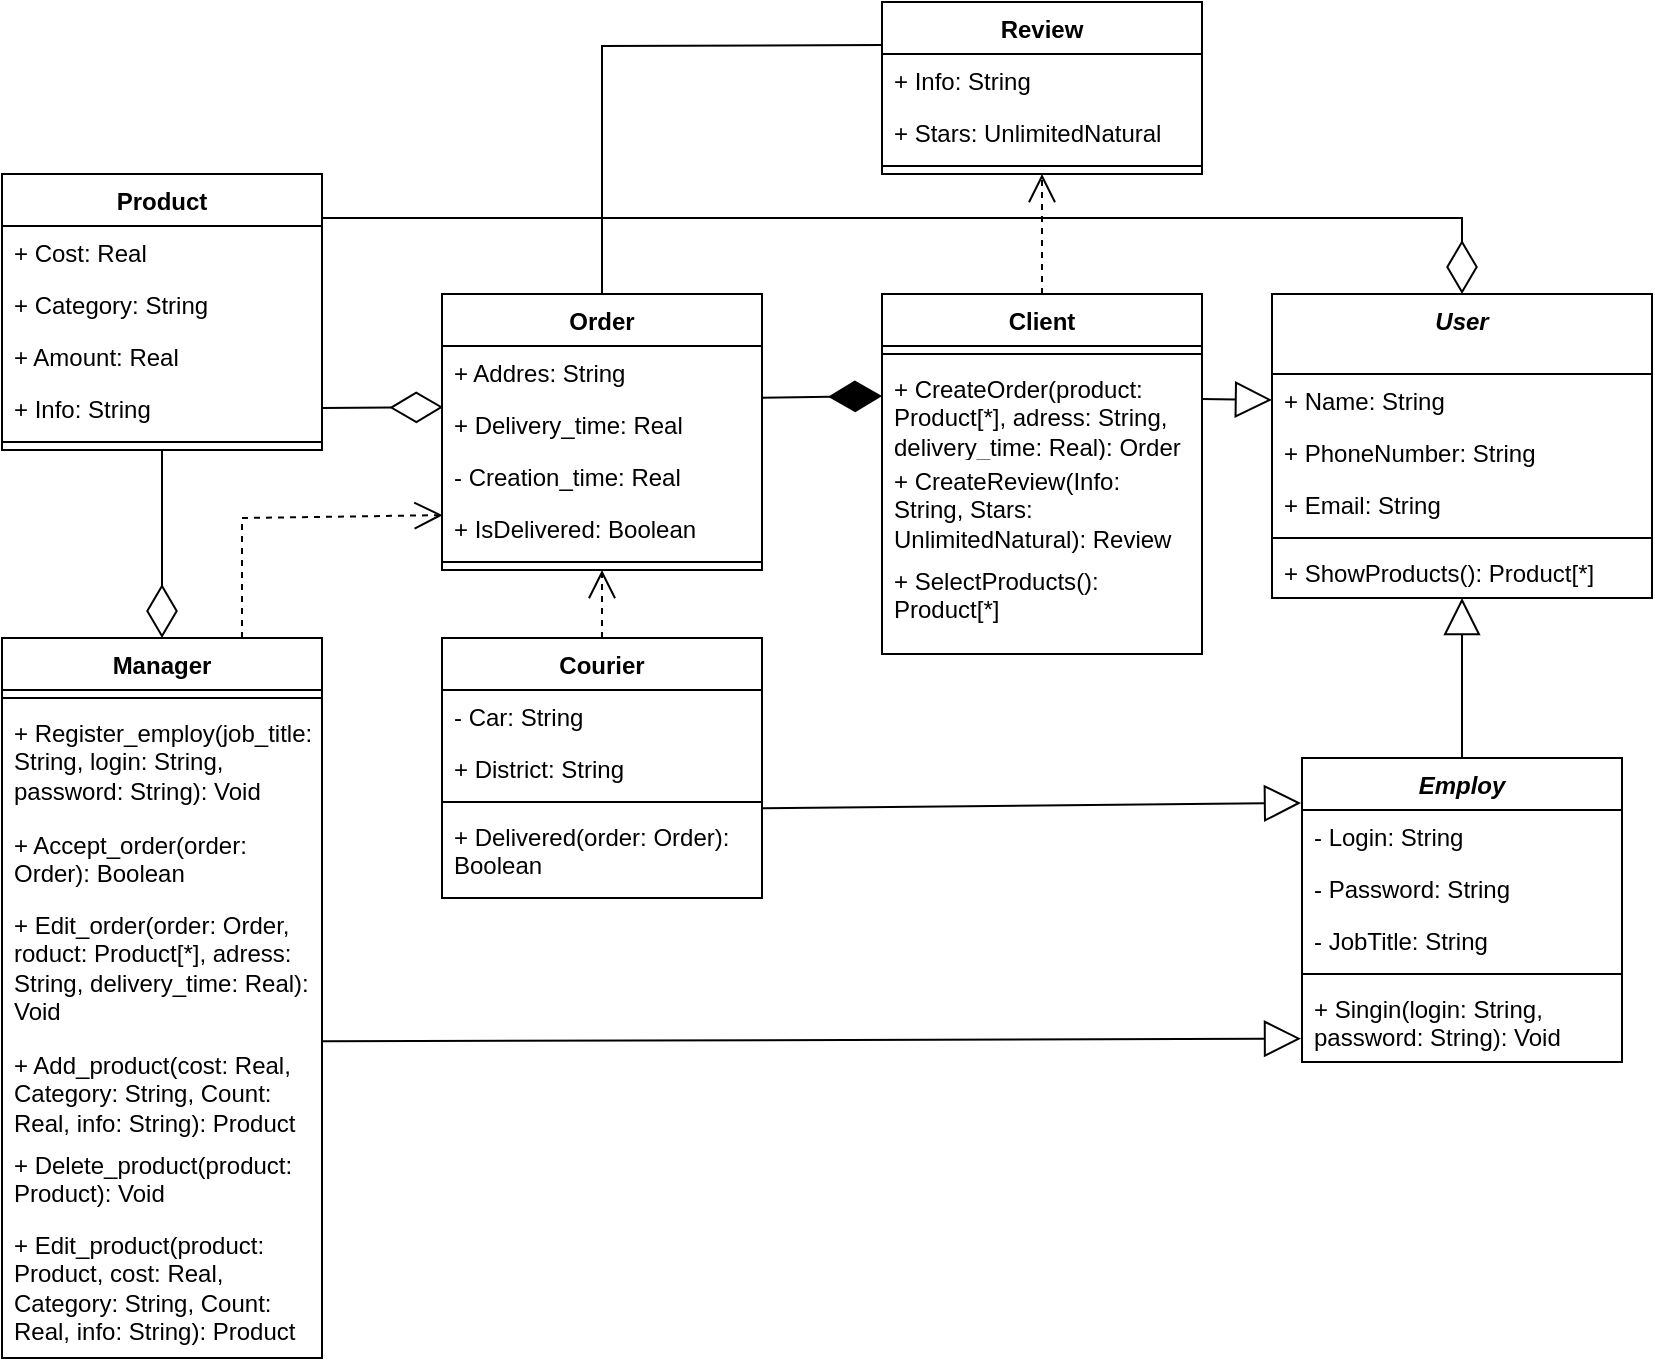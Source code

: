 <mxfile version="24.8.4">
  <diagram name="Страница — 1" id="q-2OCVR1PzejMKwmJLIg">
    <mxGraphModel dx="2261" dy="1895" grid="1" gridSize="10" guides="1" tooltips="1" connect="1" arrows="1" fold="1" page="1" pageScale="1" pageWidth="827" pageHeight="1169" math="0" shadow="0">
      <root>
        <mxCell id="0" />
        <mxCell id="1" parent="0" />
        <mxCell id="gKRMEOs6aeMaTQ6uBLCG-2" value="&lt;i style=&quot;&quot;&gt;User&lt;/i&gt;" style="swimlane;fontStyle=1;align=center;verticalAlign=top;childLayout=stackLayout;horizontal=1;startSize=40;horizontalStack=0;resizeParent=1;resizeParentMax=0;resizeLast=0;collapsible=1;marginBottom=0;whiteSpace=wrap;html=1;" parent="1" vertex="1">
          <mxGeometry x="-185" y="-792" width="190" height="152" as="geometry" />
        </mxCell>
        <mxCell id="gKRMEOs6aeMaTQ6uBLCG-3" value="+ Name: String" style="text;strokeColor=none;fillColor=none;align=left;verticalAlign=top;spacingLeft=4;spacingRight=4;overflow=hidden;rotatable=0;points=[[0,0.5],[1,0.5]];portConstraint=eastwest;whiteSpace=wrap;html=1;" parent="gKRMEOs6aeMaTQ6uBLCG-2" vertex="1">
          <mxGeometry y="40" width="190" height="26" as="geometry" />
        </mxCell>
        <mxCell id="gKRMEOs6aeMaTQ6uBLCG-4" value="+ PhoneNumber: String" style="text;strokeColor=none;fillColor=none;align=left;verticalAlign=top;spacingLeft=4;spacingRight=4;overflow=hidden;rotatable=0;points=[[0,0.5],[1,0.5]];portConstraint=eastwest;whiteSpace=wrap;html=1;" parent="gKRMEOs6aeMaTQ6uBLCG-2" vertex="1">
          <mxGeometry y="66" width="190" height="26" as="geometry" />
        </mxCell>
        <mxCell id="gKRMEOs6aeMaTQ6uBLCG-5" value="+ Email: String" style="text;strokeColor=none;fillColor=none;align=left;verticalAlign=top;spacingLeft=4;spacingRight=4;overflow=hidden;rotatable=0;points=[[0,0.5],[1,0.5]];portConstraint=eastwest;whiteSpace=wrap;html=1;" parent="gKRMEOs6aeMaTQ6uBLCG-2" vertex="1">
          <mxGeometry y="92" width="190" height="26" as="geometry" />
        </mxCell>
        <mxCell id="gKRMEOs6aeMaTQ6uBLCG-6" value="" style="line;strokeWidth=1;fillColor=none;align=left;verticalAlign=middle;spacingTop=-1;spacingLeft=3;spacingRight=3;rotatable=0;labelPosition=right;points=[];portConstraint=eastwest;strokeColor=inherit;" parent="gKRMEOs6aeMaTQ6uBLCG-2" vertex="1">
          <mxGeometry y="118" width="190" height="8" as="geometry" />
        </mxCell>
        <mxCell id="gKRMEOs6aeMaTQ6uBLCG-7" value="+&amp;nbsp;&lt;code&gt;&lt;font face=&quot;Helvetica&quot;&gt;ShowProducts()&lt;/font&gt;&lt;/code&gt;: Product[*]" style="text;strokeColor=none;fillColor=none;align=left;verticalAlign=top;spacingLeft=4;spacingRight=4;overflow=hidden;rotatable=0;points=[[0,0.5],[1,0.5]];portConstraint=eastwest;whiteSpace=wrap;html=1;" parent="gKRMEOs6aeMaTQ6uBLCG-2" vertex="1">
          <mxGeometry y="126" width="190" height="26" as="geometry" />
        </mxCell>
        <mxCell id="gKRMEOs6aeMaTQ6uBLCG-8" value="Client" style="swimlane;fontStyle=1;align=center;verticalAlign=top;childLayout=stackLayout;horizontal=1;startSize=26;horizontalStack=0;resizeParent=1;resizeParentMax=0;resizeLast=0;collapsible=1;marginBottom=0;whiteSpace=wrap;html=1;" parent="1" vertex="1">
          <mxGeometry x="-380" y="-792" width="160" height="180" as="geometry" />
        </mxCell>
        <mxCell id="gKRMEOs6aeMaTQ6uBLCG-9" value="" style="line;strokeWidth=1;fillColor=none;align=left;verticalAlign=middle;spacingTop=-1;spacingLeft=3;spacingRight=3;rotatable=0;labelPosition=right;points=[];portConstraint=eastwest;strokeColor=inherit;" parent="gKRMEOs6aeMaTQ6uBLCG-8" vertex="1">
          <mxGeometry y="26" width="160" height="8" as="geometry" />
        </mxCell>
        <mxCell id="gKRMEOs6aeMaTQ6uBLCG-10" value="+ CreateOrder(product: Product[*], adress: String, delivery_time: Real): Order" style="text;strokeColor=none;fillColor=none;align=left;verticalAlign=top;spacingLeft=4;spacingRight=4;overflow=hidden;rotatable=0;points=[[0,0.5],[1,0.5]];portConstraint=eastwest;whiteSpace=wrap;html=1;" parent="gKRMEOs6aeMaTQ6uBLCG-8" vertex="1">
          <mxGeometry y="34" width="160" height="46" as="geometry" />
        </mxCell>
        <mxCell id="4rKCSRgkfoB-lTJc2s7A-1" value="+ CreateReview(Info: String, Stars: UnlimitedNatural): Review" style="text;strokeColor=none;fillColor=none;align=left;verticalAlign=top;spacingLeft=4;spacingRight=4;overflow=hidden;rotatable=0;points=[[0,0.5],[1,0.5]];portConstraint=eastwest;whiteSpace=wrap;html=1;" vertex="1" parent="gKRMEOs6aeMaTQ6uBLCG-8">
          <mxGeometry y="80" width="160" height="50" as="geometry" />
        </mxCell>
        <mxCell id="gKRMEOs6aeMaTQ6uBLCG-11" value="+&amp;nbsp;&lt;span lang=&quot;en&quot; class=&quot;HwtZe&quot;&gt;&lt;span class=&quot;jCAhz ChMk0b&quot;&gt;&lt;span class=&quot;ryNqvb&quot;&gt;SelectProducts&lt;/span&gt;&lt;/span&gt;&lt;/span&gt;(): Product[*]" style="text;strokeColor=none;fillColor=none;align=left;verticalAlign=top;spacingLeft=4;spacingRight=4;overflow=hidden;rotatable=0;points=[[0,0.5],[1,0.5]];portConstraint=eastwest;whiteSpace=wrap;html=1;" parent="gKRMEOs6aeMaTQ6uBLCG-8" vertex="1">
          <mxGeometry y="130" width="160" height="50" as="geometry" />
        </mxCell>
        <mxCell id="gKRMEOs6aeMaTQ6uBLCG-12" value="Order" style="swimlane;fontStyle=1;align=center;verticalAlign=top;childLayout=stackLayout;horizontal=1;startSize=26;horizontalStack=0;resizeParent=1;resizeParentMax=0;resizeLast=0;collapsible=1;marginBottom=0;whiteSpace=wrap;html=1;" parent="1" vertex="1">
          <mxGeometry x="-600" y="-792" width="160" height="138" as="geometry" />
        </mxCell>
        <mxCell id="gKRMEOs6aeMaTQ6uBLCG-13" value="+ Addres: String" style="text;strokeColor=none;fillColor=none;align=left;verticalAlign=top;spacingLeft=4;spacingRight=4;overflow=hidden;rotatable=0;points=[[0,0.5],[1,0.5]];portConstraint=eastwest;whiteSpace=wrap;html=1;" parent="gKRMEOs6aeMaTQ6uBLCG-12" vertex="1">
          <mxGeometry y="26" width="160" height="26" as="geometry" />
        </mxCell>
        <mxCell id="gKRMEOs6aeMaTQ6uBLCG-14" value="+ Delivery_time: Real" style="text;strokeColor=none;fillColor=none;align=left;verticalAlign=top;spacingLeft=4;spacingRight=4;overflow=hidden;rotatable=0;points=[[0,0.5],[1,0.5]];portConstraint=eastwest;whiteSpace=wrap;html=1;" parent="gKRMEOs6aeMaTQ6uBLCG-12" vertex="1">
          <mxGeometry y="52" width="160" height="26" as="geometry" />
        </mxCell>
        <mxCell id="gKRMEOs6aeMaTQ6uBLCG-15" value="- Creation_time: Real" style="text;strokeColor=none;fillColor=none;align=left;verticalAlign=top;spacingLeft=4;spacingRight=4;overflow=hidden;rotatable=0;points=[[0,0.5],[1,0.5]];portConstraint=eastwest;whiteSpace=wrap;html=1;" parent="gKRMEOs6aeMaTQ6uBLCG-12" vertex="1">
          <mxGeometry y="78" width="160" height="26" as="geometry" />
        </mxCell>
        <mxCell id="gKRMEOs6aeMaTQ6uBLCG-16" value="+ IsDelivered: Boolean" style="text;strokeColor=none;fillColor=none;align=left;verticalAlign=top;spacingLeft=4;spacingRight=4;overflow=hidden;rotatable=0;points=[[0,0.5],[1,0.5]];portConstraint=eastwest;whiteSpace=wrap;html=1;" parent="gKRMEOs6aeMaTQ6uBLCG-12" vertex="1">
          <mxGeometry y="104" width="160" height="26" as="geometry" />
        </mxCell>
        <mxCell id="gKRMEOs6aeMaTQ6uBLCG-17" value="" style="line;strokeWidth=1;fillColor=none;align=left;verticalAlign=middle;spacingTop=-1;spacingLeft=3;spacingRight=3;rotatable=0;labelPosition=right;points=[];portConstraint=eastwest;strokeColor=inherit;" parent="gKRMEOs6aeMaTQ6uBLCG-12" vertex="1">
          <mxGeometry y="130" width="160" height="8" as="geometry" />
        </mxCell>
        <mxCell id="gKRMEOs6aeMaTQ6uBLCG-18" value="" style="endArrow=block;endSize=16;endFill=0;html=1;rounded=0;entryX=0;entryY=0.5;entryDx=0;entryDy=0;exitX=1;exitY=0.403;exitDx=0;exitDy=0;exitPerimeter=0;" parent="1" source="gKRMEOs6aeMaTQ6uBLCG-10" target="gKRMEOs6aeMaTQ6uBLCG-3" edge="1">
          <mxGeometry width="160" relative="1" as="geometry">
            <mxPoint x="-210" y="-750" as="sourcePoint" />
            <mxPoint x="-149.52" y="-778.07" as="targetPoint" />
          </mxGeometry>
        </mxCell>
        <mxCell id="gKRMEOs6aeMaTQ6uBLCG-19" value="" style="endArrow=diamondThin;endFill=1;endSize=24;html=1;rounded=0;exitX=0.998;exitY=-0.003;exitDx=0;exitDy=0;exitPerimeter=0;" parent="1" source="gKRMEOs6aeMaTQ6uBLCG-14" edge="1">
          <mxGeometry width="160" relative="1" as="geometry">
            <mxPoint x="-420" y="-740" as="sourcePoint" />
            <mxPoint x="-380" y="-741" as="targetPoint" />
          </mxGeometry>
        </mxCell>
        <mxCell id="gKRMEOs6aeMaTQ6uBLCG-20" value="Review" style="swimlane;fontStyle=1;align=center;verticalAlign=top;childLayout=stackLayout;horizontal=1;startSize=26;horizontalStack=0;resizeParent=1;resizeParentMax=0;resizeLast=0;collapsible=1;marginBottom=0;whiteSpace=wrap;html=1;" parent="1" vertex="1">
          <mxGeometry x="-380" y="-938" width="160" height="86" as="geometry" />
        </mxCell>
        <mxCell id="gKRMEOs6aeMaTQ6uBLCG-21" value="+ Info: String" style="text;strokeColor=none;fillColor=none;align=left;verticalAlign=top;spacingLeft=4;spacingRight=4;overflow=hidden;rotatable=0;points=[[0,0.5],[1,0.5]];portConstraint=eastwest;whiteSpace=wrap;html=1;" parent="gKRMEOs6aeMaTQ6uBLCG-20" vertex="1">
          <mxGeometry y="26" width="160" height="26" as="geometry" />
        </mxCell>
        <mxCell id="gKRMEOs6aeMaTQ6uBLCG-22" value="+ Stars: UnlimitedNatural" style="text;strokeColor=none;fillColor=none;align=left;verticalAlign=top;spacingLeft=4;spacingRight=4;overflow=hidden;rotatable=0;points=[[0,0.5],[1,0.5]];portConstraint=eastwest;whiteSpace=wrap;html=1;" parent="gKRMEOs6aeMaTQ6uBLCG-20" vertex="1">
          <mxGeometry y="52" width="160" height="26" as="geometry" />
        </mxCell>
        <mxCell id="gKRMEOs6aeMaTQ6uBLCG-23" value="" style="line;strokeWidth=1;fillColor=none;align=left;verticalAlign=middle;spacingTop=-1;spacingLeft=3;spacingRight=3;rotatable=0;labelPosition=right;points=[];portConstraint=eastwest;strokeColor=inherit;" parent="gKRMEOs6aeMaTQ6uBLCG-20" vertex="1">
          <mxGeometry y="78" width="160" height="8" as="geometry" />
        </mxCell>
        <mxCell id="gKRMEOs6aeMaTQ6uBLCG-24" value="Product" style="swimlane;fontStyle=1;align=center;verticalAlign=top;childLayout=stackLayout;horizontal=1;startSize=26;horizontalStack=0;resizeParent=1;resizeParentMax=0;resizeLast=0;collapsible=1;marginBottom=0;whiteSpace=wrap;html=1;" parent="1" vertex="1">
          <mxGeometry x="-820" y="-852" width="160" height="138" as="geometry" />
        </mxCell>
        <mxCell id="gKRMEOs6aeMaTQ6uBLCG-25" value="+ Cost: Real" style="text;strokeColor=none;fillColor=none;align=left;verticalAlign=top;spacingLeft=4;spacingRight=4;overflow=hidden;rotatable=0;points=[[0,0.5],[1,0.5]];portConstraint=eastwest;whiteSpace=wrap;html=1;" parent="gKRMEOs6aeMaTQ6uBLCG-24" vertex="1">
          <mxGeometry y="26" width="160" height="26" as="geometry" />
        </mxCell>
        <mxCell id="gKRMEOs6aeMaTQ6uBLCG-26" value="+ Category: String" style="text;strokeColor=none;fillColor=none;align=left;verticalAlign=top;spacingLeft=4;spacingRight=4;overflow=hidden;rotatable=0;points=[[0,0.5],[1,0.5]];portConstraint=eastwest;whiteSpace=wrap;html=1;" parent="gKRMEOs6aeMaTQ6uBLCG-24" vertex="1">
          <mxGeometry y="52" width="160" height="26" as="geometry" />
        </mxCell>
        <mxCell id="gKRMEOs6aeMaTQ6uBLCG-27" value="+ Amount: Real" style="text;strokeColor=none;fillColor=none;align=left;verticalAlign=top;spacingLeft=4;spacingRight=4;overflow=hidden;rotatable=0;points=[[0,0.5],[1,0.5]];portConstraint=eastwest;whiteSpace=wrap;html=1;" parent="gKRMEOs6aeMaTQ6uBLCG-24" vertex="1">
          <mxGeometry y="78" width="160" height="26" as="geometry" />
        </mxCell>
        <mxCell id="gKRMEOs6aeMaTQ6uBLCG-28" value="+ Info: String" style="text;strokeColor=none;fillColor=none;align=left;verticalAlign=top;spacingLeft=4;spacingRight=4;overflow=hidden;rotatable=0;points=[[0,0.5],[1,0.5]];portConstraint=eastwest;whiteSpace=wrap;html=1;" parent="gKRMEOs6aeMaTQ6uBLCG-24" vertex="1">
          <mxGeometry y="104" width="160" height="26" as="geometry" />
        </mxCell>
        <mxCell id="gKRMEOs6aeMaTQ6uBLCG-29" value="" style="line;strokeWidth=1;fillColor=none;align=left;verticalAlign=middle;spacingTop=-1;spacingLeft=3;spacingRight=3;rotatable=0;labelPosition=right;points=[];portConstraint=eastwest;strokeColor=inherit;" parent="gKRMEOs6aeMaTQ6uBLCG-24" vertex="1">
          <mxGeometry y="130" width="160" height="8" as="geometry" />
        </mxCell>
        <mxCell id="gKRMEOs6aeMaTQ6uBLCG-30" value="Manager" style="swimlane;fontStyle=1;align=center;verticalAlign=top;childLayout=stackLayout;horizontal=1;startSize=26;horizontalStack=0;resizeParent=1;resizeParentMax=0;resizeLast=0;collapsible=1;marginBottom=0;whiteSpace=wrap;html=1;" parent="1" vertex="1">
          <mxGeometry x="-820" y="-620" width="160" height="360" as="geometry" />
        </mxCell>
        <mxCell id="gKRMEOs6aeMaTQ6uBLCG-31" value="" style="line;strokeWidth=1;fillColor=none;align=left;verticalAlign=middle;spacingTop=-1;spacingLeft=3;spacingRight=3;rotatable=0;labelPosition=right;points=[];portConstraint=eastwest;strokeColor=inherit;" parent="gKRMEOs6aeMaTQ6uBLCG-30" vertex="1">
          <mxGeometry y="26" width="160" height="8" as="geometry" />
        </mxCell>
        <mxCell id="gKRMEOs6aeMaTQ6uBLCG-32" value="+ Register_employ(job_title: String, login: String, password: String): Void" style="text;strokeColor=none;fillColor=none;align=left;verticalAlign=top;spacingLeft=4;spacingRight=4;overflow=hidden;rotatable=0;points=[[0,0.5],[1,0.5]];portConstraint=eastwest;whiteSpace=wrap;html=1;" parent="gKRMEOs6aeMaTQ6uBLCG-30" vertex="1">
          <mxGeometry y="34" width="160" height="56" as="geometry" />
        </mxCell>
        <mxCell id="gKRMEOs6aeMaTQ6uBLCG-33" value="+ Accept_order(order: Order): Boolean" style="text;strokeColor=none;fillColor=none;align=left;verticalAlign=top;spacingLeft=4;spacingRight=4;overflow=hidden;rotatable=0;points=[[0,0.5],[1,0.5]];portConstraint=eastwest;whiteSpace=wrap;html=1;" parent="gKRMEOs6aeMaTQ6uBLCG-30" vertex="1">
          <mxGeometry y="90" width="160" height="40" as="geometry" />
        </mxCell>
        <mxCell id="gKRMEOs6aeMaTQ6uBLCG-34" value="+ Edit_order(order: Order, roduct: Product[*], adress: String, delivery_time: Real): Void" style="text;strokeColor=none;fillColor=none;align=left;verticalAlign=top;spacingLeft=4;spacingRight=4;overflow=hidden;rotatable=0;points=[[0,0.5],[1,0.5]];portConstraint=eastwest;whiteSpace=wrap;html=1;" parent="gKRMEOs6aeMaTQ6uBLCG-30" vertex="1">
          <mxGeometry y="130" width="160" height="70" as="geometry" />
        </mxCell>
        <mxCell id="gKRMEOs6aeMaTQ6uBLCG-35" value="+ Add_product(cost: Real, Category: String, Count: Real, info: String): Product" style="text;strokeColor=none;fillColor=none;align=left;verticalAlign=top;spacingLeft=4;spacingRight=4;overflow=hidden;rotatable=0;points=[[0,0.5],[1,0.5]];portConstraint=eastwest;whiteSpace=wrap;html=1;" parent="gKRMEOs6aeMaTQ6uBLCG-30" vertex="1">
          <mxGeometry y="200" width="160" height="50" as="geometry" />
        </mxCell>
        <mxCell id="gKRMEOs6aeMaTQ6uBLCG-36" value="+ Delete_product(product: Product): Void" style="text;strokeColor=none;fillColor=none;align=left;verticalAlign=top;spacingLeft=4;spacingRight=4;overflow=hidden;rotatable=0;points=[[0,0.5],[1,0.5]];portConstraint=eastwest;whiteSpace=wrap;html=1;" parent="gKRMEOs6aeMaTQ6uBLCG-30" vertex="1">
          <mxGeometry y="250" width="160" height="40" as="geometry" />
        </mxCell>
        <mxCell id="gKRMEOs6aeMaTQ6uBLCG-37" value="+ Edit_product(product: Product, cost: Real, Category: String, Count: Real, info: String): Product" style="text;strokeColor=none;fillColor=none;align=left;verticalAlign=top;spacingLeft=4;spacingRight=4;overflow=hidden;rotatable=0;points=[[0,0.5],[1,0.5]];portConstraint=eastwest;whiteSpace=wrap;html=1;" parent="gKRMEOs6aeMaTQ6uBLCG-30" vertex="1">
          <mxGeometry y="290" width="160" height="70" as="geometry" />
        </mxCell>
        <mxCell id="gKRMEOs6aeMaTQ6uBLCG-38" value="Courier" style="swimlane;fontStyle=1;align=center;verticalAlign=top;childLayout=stackLayout;horizontal=1;startSize=26;horizontalStack=0;resizeParent=1;resizeParentMax=0;resizeLast=0;collapsible=1;marginBottom=0;whiteSpace=wrap;html=1;" parent="1" vertex="1">
          <mxGeometry x="-600" y="-620" width="160" height="130" as="geometry" />
        </mxCell>
        <mxCell id="gKRMEOs6aeMaTQ6uBLCG-39" value="- Car: String" style="text;strokeColor=none;fillColor=none;align=left;verticalAlign=top;spacingLeft=4;spacingRight=4;overflow=hidden;rotatable=0;points=[[0,0.5],[1,0.5]];portConstraint=eastwest;whiteSpace=wrap;html=1;" parent="gKRMEOs6aeMaTQ6uBLCG-38" vertex="1">
          <mxGeometry y="26" width="160" height="26" as="geometry" />
        </mxCell>
        <mxCell id="gKRMEOs6aeMaTQ6uBLCG-40" value="+ District: String" style="text;strokeColor=none;fillColor=none;align=left;verticalAlign=top;spacingLeft=4;spacingRight=4;overflow=hidden;rotatable=0;points=[[0,0.5],[1,0.5]];portConstraint=eastwest;whiteSpace=wrap;html=1;" parent="gKRMEOs6aeMaTQ6uBLCG-38" vertex="1">
          <mxGeometry y="52" width="160" height="26" as="geometry" />
        </mxCell>
        <mxCell id="gKRMEOs6aeMaTQ6uBLCG-41" value="" style="line;strokeWidth=1;fillColor=none;align=left;verticalAlign=middle;spacingTop=-1;spacingLeft=3;spacingRight=3;rotatable=0;labelPosition=right;points=[];portConstraint=eastwest;strokeColor=inherit;" parent="gKRMEOs6aeMaTQ6uBLCG-38" vertex="1">
          <mxGeometry y="78" width="160" height="8" as="geometry" />
        </mxCell>
        <mxCell id="gKRMEOs6aeMaTQ6uBLCG-42" value="+ Delivered(order: Order): Boolean" style="text;strokeColor=none;fillColor=none;align=left;verticalAlign=top;spacingLeft=4;spacingRight=4;overflow=hidden;rotatable=0;points=[[0,0.5],[1,0.5]];portConstraint=eastwest;whiteSpace=wrap;html=1;" parent="gKRMEOs6aeMaTQ6uBLCG-38" vertex="1">
          <mxGeometry y="86" width="160" height="44" as="geometry" />
        </mxCell>
        <mxCell id="gKRMEOs6aeMaTQ6uBLCG-43" value="" style="endArrow=block;endSize=16;endFill=0;html=1;rounded=0;exitX=1.002;exitY=1.024;exitDx=0;exitDy=0;entryX=-0.003;entryY=0.708;entryDx=0;entryDy=0;entryPerimeter=0;exitPerimeter=0;" parent="1" source="gKRMEOs6aeMaTQ6uBLCG-34" target="gKRMEOs6aeMaTQ6uBLCG-51" edge="1">
          <mxGeometry width="160" relative="1" as="geometry">
            <mxPoint x="-570" y="-1000" as="sourcePoint" />
            <mxPoint x="-260" y="-440" as="targetPoint" />
          </mxGeometry>
        </mxCell>
        <mxCell id="gKRMEOs6aeMaTQ6uBLCG-44" value="" style="endArrow=open;endSize=12;dashed=1;html=1;rounded=0;entryX=0.002;entryY=0.253;entryDx=0;entryDy=0;exitX=0.75;exitY=0;exitDx=0;exitDy=0;entryPerimeter=0;" parent="1" source="gKRMEOs6aeMaTQ6uBLCG-30" target="gKRMEOs6aeMaTQ6uBLCG-16" edge="1">
          <mxGeometry width="160" relative="1" as="geometry">
            <mxPoint x="-720" y="-753" as="sourcePoint" />
            <mxPoint x="-506" y="-280" as="targetPoint" />
            <Array as="points">
              <mxPoint x="-700" y="-680" />
            </Array>
          </mxGeometry>
        </mxCell>
        <mxCell id="gKRMEOs6aeMaTQ6uBLCG-45" value="" style="endArrow=open;endSize=12;dashed=1;html=1;rounded=0;exitX=0.5;exitY=0;exitDx=0;exitDy=0;entryX=0.5;entryY=1;entryDx=0;entryDy=0;" parent="1" source="gKRMEOs6aeMaTQ6uBLCG-38" target="gKRMEOs6aeMaTQ6uBLCG-12" edge="1">
          <mxGeometry width="160" relative="1" as="geometry">
            <mxPoint x="-746.36" y="-990" as="sourcePoint" />
            <mxPoint x="-400" y="-610" as="targetPoint" />
          </mxGeometry>
        </mxCell>
        <mxCell id="gKRMEOs6aeMaTQ6uBLCG-46" value="&lt;i&gt;Employ&lt;/i&gt;" style="swimlane;fontStyle=1;align=center;verticalAlign=top;childLayout=stackLayout;horizontal=1;startSize=26;horizontalStack=0;resizeParent=1;resizeParentMax=0;resizeLast=0;collapsible=1;marginBottom=0;whiteSpace=wrap;html=1;" parent="1" vertex="1">
          <mxGeometry x="-170" y="-560" width="160" height="152" as="geometry" />
        </mxCell>
        <mxCell id="gKRMEOs6aeMaTQ6uBLCG-47" value="- Login: String" style="text;strokeColor=none;fillColor=none;align=left;verticalAlign=top;spacingLeft=4;spacingRight=4;overflow=hidden;rotatable=0;points=[[0,0.5],[1,0.5]];portConstraint=eastwest;whiteSpace=wrap;html=1;" parent="gKRMEOs6aeMaTQ6uBLCG-46" vertex="1">
          <mxGeometry y="26" width="160" height="26" as="geometry" />
        </mxCell>
        <mxCell id="gKRMEOs6aeMaTQ6uBLCG-48" value="- Password: String" style="text;strokeColor=none;fillColor=none;align=left;verticalAlign=top;spacingLeft=4;spacingRight=4;overflow=hidden;rotatable=0;points=[[0,0.5],[1,0.5]];portConstraint=eastwest;whiteSpace=wrap;html=1;" parent="gKRMEOs6aeMaTQ6uBLCG-46" vertex="1">
          <mxGeometry y="52" width="160" height="26" as="geometry" />
        </mxCell>
        <mxCell id="gKRMEOs6aeMaTQ6uBLCG-49" value="- JobTitle: String" style="text;strokeColor=none;fillColor=none;align=left;verticalAlign=top;spacingLeft=4;spacingRight=4;overflow=hidden;rotatable=0;points=[[0,0.5],[1,0.5]];portConstraint=eastwest;whiteSpace=wrap;html=1;" parent="gKRMEOs6aeMaTQ6uBLCG-46" vertex="1">
          <mxGeometry y="78" width="160" height="26" as="geometry" />
        </mxCell>
        <mxCell id="gKRMEOs6aeMaTQ6uBLCG-50" value="" style="line;strokeWidth=1;fillColor=none;align=left;verticalAlign=middle;spacingTop=-1;spacingLeft=3;spacingRight=3;rotatable=0;labelPosition=right;points=[];portConstraint=eastwest;strokeColor=inherit;" parent="gKRMEOs6aeMaTQ6uBLCG-46" vertex="1">
          <mxGeometry y="104" width="160" height="8" as="geometry" />
        </mxCell>
        <mxCell id="gKRMEOs6aeMaTQ6uBLCG-51" value="+ Singin(login: String, password: String): Void" style="text;strokeColor=none;fillColor=none;align=left;verticalAlign=top;spacingLeft=4;spacingRight=4;overflow=hidden;rotatable=0;points=[[0,0.5],[1,0.5]];portConstraint=eastwest;whiteSpace=wrap;html=1;" parent="gKRMEOs6aeMaTQ6uBLCG-46" vertex="1">
          <mxGeometry y="112" width="160" height="40" as="geometry" />
        </mxCell>
        <mxCell id="gKRMEOs6aeMaTQ6uBLCG-52" value="" style="endArrow=block;endSize=16;endFill=0;html=1;rounded=0;entryX=-0.003;entryY=0.148;entryDx=0;entryDy=0;entryPerimeter=0;exitX=1.002;exitY=0.897;exitDx=0;exitDy=0;exitPerimeter=0;" parent="1" source="gKRMEOs6aeMaTQ6uBLCG-41" target="gKRMEOs6aeMaTQ6uBLCG-46" edge="1">
          <mxGeometry width="160" relative="1" as="geometry">
            <mxPoint x="-440" y="-540" as="sourcePoint" />
            <mxPoint x="-170" y="-590" as="targetPoint" />
          </mxGeometry>
        </mxCell>
        <mxCell id="gKRMEOs6aeMaTQ6uBLCG-53" value="" style="endArrow=block;endSize=16;endFill=0;html=1;rounded=0;exitX=0.5;exitY=0;exitDx=0;exitDy=0;entryX=0.5;entryY=1;entryDx=0;entryDy=0;" parent="1" source="gKRMEOs6aeMaTQ6uBLCG-46" target="gKRMEOs6aeMaTQ6uBLCG-2" edge="1">
          <mxGeometry width="160" relative="1" as="geometry">
            <mxPoint x="-70" y="-540" as="sourcePoint" />
            <mxPoint x="-80" y="-650" as="targetPoint" />
          </mxGeometry>
        </mxCell>
        <mxCell id="gKRMEOs6aeMaTQ6uBLCG-54" value="" style="endArrow=open;endSize=12;dashed=1;html=1;rounded=0;entryX=0.5;entryY=1;entryDx=0;entryDy=0;exitX=0.5;exitY=0;exitDx=0;exitDy=0;" parent="1" source="gKRMEOs6aeMaTQ6uBLCG-8" target="gKRMEOs6aeMaTQ6uBLCG-20" edge="1">
          <mxGeometry width="160" relative="1" as="geometry">
            <mxPoint x="-280" y="-800" as="sourcePoint" />
            <mxPoint x="-260" y="-830" as="targetPoint" />
          </mxGeometry>
        </mxCell>
        <mxCell id="gKRMEOs6aeMaTQ6uBLCG-55" value="" style="endArrow=none;html=1;rounded=0;exitX=0.5;exitY=0;exitDx=0;exitDy=0;entryX=0;entryY=0.25;entryDx=0;entryDy=0;" parent="1" source="gKRMEOs6aeMaTQ6uBLCG-12" target="gKRMEOs6aeMaTQ6uBLCG-20" edge="1">
          <mxGeometry width="50" height="50" relative="1" as="geometry">
            <mxPoint x="-740" y="-618" as="sourcePoint" />
            <mxPoint x="-410" y="-870" as="targetPoint" />
            <Array as="points">
              <mxPoint x="-520" y="-916" />
            </Array>
          </mxGeometry>
        </mxCell>
        <mxCell id="gKRMEOs6aeMaTQ6uBLCG-57" value="" style="endArrow=diamondThin;endFill=0;endSize=24;html=1;rounded=0;exitX=0.5;exitY=1;exitDx=0;exitDy=0;entryX=0.5;entryY=0;entryDx=0;entryDy=0;" parent="1" source="gKRMEOs6aeMaTQ6uBLCG-24" target="gKRMEOs6aeMaTQ6uBLCG-30" edge="1">
          <mxGeometry width="160" relative="1" as="geometry">
            <mxPoint x="-460" y="-650" as="sourcePoint" />
            <mxPoint x="-300" y="-650" as="targetPoint" />
          </mxGeometry>
        </mxCell>
        <mxCell id="gKRMEOs6aeMaTQ6uBLCG-58" value="" style="endArrow=diamondThin;endFill=0;endSize=24;html=1;rounded=0;exitX=1;exitY=0.5;exitDx=0;exitDy=0;entryX=0.004;entryY=0.176;entryDx=0;entryDy=0;entryPerimeter=0;" parent="1" source="gKRMEOs6aeMaTQ6uBLCG-28" target="gKRMEOs6aeMaTQ6uBLCG-14" edge="1">
          <mxGeometry width="160" relative="1" as="geometry">
            <mxPoint x="-620" y="-810" as="sourcePoint" />
            <mxPoint x="-460" y="-810" as="targetPoint" />
          </mxGeometry>
        </mxCell>
        <mxCell id="gKRMEOs6aeMaTQ6uBLCG-59" value="" style="endArrow=diamondThin;endFill=0;endSize=24;html=1;rounded=0;entryX=0.5;entryY=0;entryDx=0;entryDy=0;exitX=0.999;exitY=0.159;exitDx=0;exitDy=0;exitPerimeter=0;" parent="1" source="gKRMEOs6aeMaTQ6uBLCG-24" target="gKRMEOs6aeMaTQ6uBLCG-2" edge="1">
          <mxGeometry width="160" relative="1" as="geometry">
            <mxPoint x="-650" y="-820" as="sourcePoint" />
            <mxPoint x="-80" y="-806" as="targetPoint" />
            <Array as="points">
              <mxPoint x="-90" y="-830" />
            </Array>
          </mxGeometry>
        </mxCell>
      </root>
    </mxGraphModel>
  </diagram>
</mxfile>
